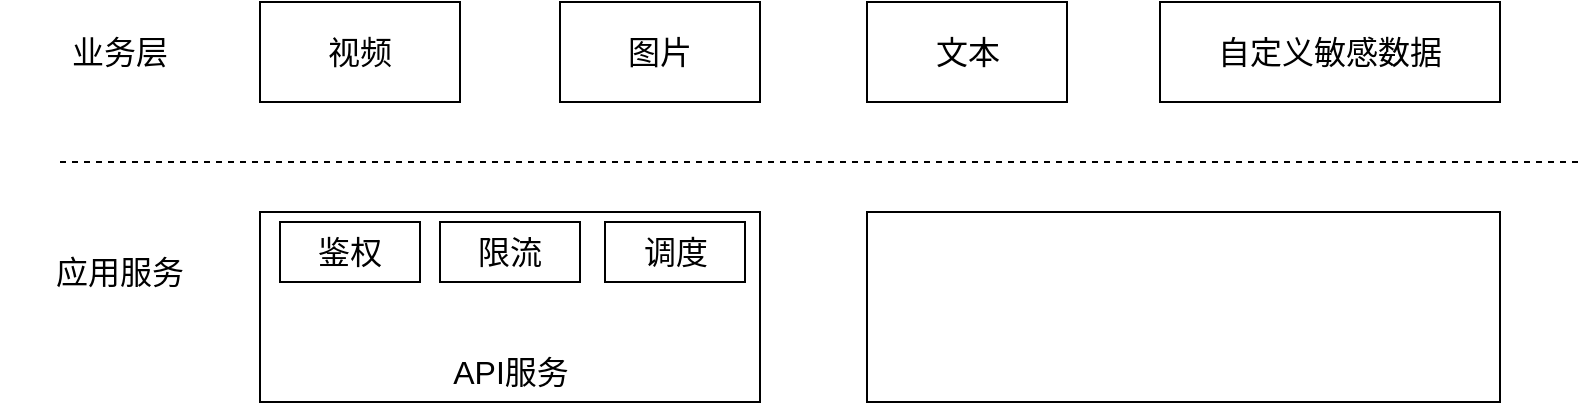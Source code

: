 <mxfile version="16.4.3" type="github">
  <diagram id="Qf_SSEUcFMMQoYUoq2cr" name="第 1 页">
    <mxGraphModel dx="1697" dy="794" grid="1" gridSize="10" guides="1" tooltips="1" connect="1" arrows="1" fold="1" page="1" pageScale="1" pageWidth="827" pageHeight="1169" math="0" shadow="0">
      <root>
        <mxCell id="0" />
        <mxCell id="1" parent="0" />
        <mxCell id="lrzS3bTeTTmlarJL5z3p-1" value="视频" style="rounded=0;whiteSpace=wrap;html=1;fontSize=16;" parent="1" vertex="1">
          <mxGeometry x="70" y="170" width="100" height="50" as="geometry" />
        </mxCell>
        <mxCell id="lrzS3bTeTTmlarJL5z3p-2" value="图片" style="rounded=0;whiteSpace=wrap;html=1;fontSize=16;" parent="1" vertex="1">
          <mxGeometry x="220" y="170" width="100" height="50" as="geometry" />
        </mxCell>
        <mxCell id="lrzS3bTeTTmlarJL5z3p-3" value="文本" style="rounded=0;whiteSpace=wrap;html=1;fontSize=16;" parent="1" vertex="1">
          <mxGeometry x="373.5" y="170" width="100" height="50" as="geometry" />
        </mxCell>
        <mxCell id="lrzS3bTeTTmlarJL5z3p-4" value="自定义敏感数据" style="rounded=0;whiteSpace=wrap;html=1;fontSize=16;" parent="1" vertex="1">
          <mxGeometry x="520" y="170" width="170" height="50" as="geometry" />
        </mxCell>
        <mxCell id="lrzS3bTeTTmlarJL5z3p-5" value="业务层" style="text;html=1;strokeColor=none;fillColor=none;align=center;verticalAlign=middle;whiteSpace=wrap;rounded=0;fontSize=16;" parent="1" vertex="1">
          <mxGeometry x="-30" y="180" width="60" height="30" as="geometry" />
        </mxCell>
        <mxCell id="lrzS3bTeTTmlarJL5z3p-6" value="应用服务" style="text;html=1;strokeColor=none;fillColor=none;align=center;verticalAlign=middle;whiteSpace=wrap;rounded=0;fontSize=16;" parent="1" vertex="1">
          <mxGeometry x="-60" y="290" width="120" height="30" as="geometry" />
        </mxCell>
        <mxCell id="lrzS3bTeTTmlarJL5z3p-7" value="" style="endArrow=none;dashed=1;html=1;rounded=0;fontSize=16;" parent="1" edge="1">
          <mxGeometry width="50" height="50" relative="1" as="geometry">
            <mxPoint x="-30" y="250" as="sourcePoint" />
            <mxPoint x="730" y="250" as="targetPoint" />
          </mxGeometry>
        </mxCell>
        <mxCell id="lrzS3bTeTTmlarJL5z3p-8" value="" style="rounded=0;whiteSpace=wrap;html=1;fontSize=16;" parent="1" vertex="1">
          <mxGeometry x="70" y="275" width="250" height="95" as="geometry" />
        </mxCell>
        <mxCell id="lrzS3bTeTTmlarJL5z3p-9" value="API服务" style="text;html=1;strokeColor=none;fillColor=none;align=center;verticalAlign=middle;whiteSpace=wrap;rounded=0;fontSize=16;" parent="1" vertex="1">
          <mxGeometry x="147.5" y="340" width="95" height="30" as="geometry" />
        </mxCell>
        <mxCell id="lrzS3bTeTTmlarJL5z3p-10" value="鉴权" style="rounded=0;whiteSpace=wrap;html=1;fontSize=16;" parent="1" vertex="1">
          <mxGeometry x="80" y="280" width="70" height="30" as="geometry" />
        </mxCell>
        <mxCell id="lrzS3bTeTTmlarJL5z3p-11" value="限流" style="rounded=0;whiteSpace=wrap;html=1;fontSize=16;" parent="1" vertex="1">
          <mxGeometry x="160" y="280" width="70" height="30" as="geometry" />
        </mxCell>
        <mxCell id="lrzS3bTeTTmlarJL5z3p-12" value="调度" style="rounded=0;whiteSpace=wrap;html=1;fontSize=16;" parent="1" vertex="1">
          <mxGeometry x="242.5" y="280" width="70" height="30" as="geometry" />
        </mxCell>
        <mxCell id="DV3crAg5-2nLCUaKrKPh-1" value="" style="rounded=0;whiteSpace=wrap;html=1;fontSize=16;" vertex="1" parent="1">
          <mxGeometry x="373.5" y="275" width="316.5" height="95" as="geometry" />
        </mxCell>
      </root>
    </mxGraphModel>
  </diagram>
</mxfile>
